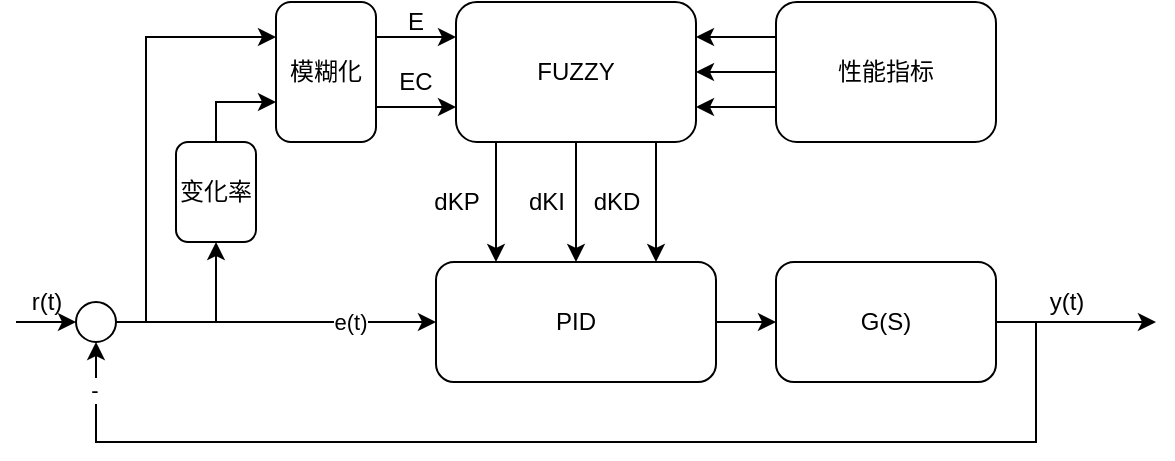 <mxfile version="13.1.11" type="github">
  <diagram id="k1IZCnCZjMCAsr3r2bsj" name="Page-1">
    <mxGraphModel dx="716" dy="350" grid="1" gridSize="10" guides="1" tooltips="1" connect="1" arrows="1" fold="1" page="1" pageScale="1" pageWidth="827" pageHeight="1169" math="0" shadow="0">
      <root>
        <mxCell id="0" />
        <mxCell id="1" parent="0" />
        <mxCell id="gdeIAcKyOvS8LISmcvML-7" style="edgeStyle=orthogonalEdgeStyle;rounded=0;orthogonalLoop=1;jettySize=auto;html=1;entryX=0;entryY=0.5;entryDx=0;entryDy=0;" parent="1" target="gdeIAcKyOvS8LISmcvML-3" edge="1">
          <mxGeometry relative="1" as="geometry">
            <mxPoint x="160" y="290" as="sourcePoint" />
          </mxGeometry>
        </mxCell>
        <mxCell id="gdeIAcKyOvS8LISmcvML-6" style="edgeStyle=orthogonalEdgeStyle;rounded=0;orthogonalLoop=1;jettySize=auto;html=1;exitX=1;exitY=0.5;exitDx=0;exitDy=0;entryX=0;entryY=0.5;entryDx=0;entryDy=0;" parent="1" source="gdeIAcKyOvS8LISmcvML-3" target="5BWeS_tCnwVqCxFv6N7e-6" edge="1">
          <mxGeometry relative="1" as="geometry">
            <Array as="points">
              <mxPoint x="290" y="290" />
              <mxPoint x="290" y="290" />
            </Array>
            <mxPoint x="360" y="290" as="targetPoint" />
          </mxGeometry>
        </mxCell>
        <mxCell id="gdeIAcKyOvS8LISmcvML-24" value="e(t)" style="edgeLabel;html=1;align=center;verticalAlign=middle;resizable=0;points=[];" parent="gdeIAcKyOvS8LISmcvML-6" vertex="1" connectable="0">
          <mxGeometry x="0.288" y="-1" relative="1" as="geometry">
            <mxPoint x="14" y="-1" as="offset" />
          </mxGeometry>
        </mxCell>
        <mxCell id="gdeIAcKyOvS8LISmcvML-12" style="edgeStyle=orthogonalEdgeStyle;rounded=0;orthogonalLoop=1;jettySize=auto;html=1;entryX=0;entryY=0.25;entryDx=0;entryDy=0;" parent="1" target="5BWeS_tCnwVqCxFv6N7e-17" edge="1">
          <mxGeometry relative="1" as="geometry">
            <mxPoint x="225" y="290" as="sourcePoint" />
            <Array as="points">
              <mxPoint x="225" y="148" />
            </Array>
            <mxPoint x="300" y="155" as="targetPoint" />
          </mxGeometry>
        </mxCell>
        <mxCell id="gdeIAcKyOvS8LISmcvML-3" value="" style="ellipse;whiteSpace=wrap;html=1;aspect=fixed;" parent="1" vertex="1">
          <mxGeometry x="190" y="280" width="20" height="20" as="geometry" />
        </mxCell>
        <mxCell id="gdeIAcKyOvS8LISmcvML-9" style="edgeStyle=orthogonalEdgeStyle;rounded=0;orthogonalLoop=1;jettySize=auto;html=1;exitX=0.5;exitY=1;exitDx=0;exitDy=0;entryX=0.5;entryY=0;entryDx=0;entryDy=0;" parent="1" edge="1">
          <mxGeometry relative="1" as="geometry">
            <mxPoint x="440" y="200" as="sourcePoint" />
            <mxPoint x="440" y="260" as="targetPoint" />
          </mxGeometry>
        </mxCell>
        <mxCell id="gdeIAcKyOvS8LISmcvML-10" style="edgeStyle=orthogonalEdgeStyle;rounded=0;orthogonalLoop=1;jettySize=auto;html=1;exitX=0.75;exitY=1;exitDx=0;exitDy=0;entryX=0.75;entryY=0;entryDx=0;entryDy=0;" parent="1" edge="1">
          <mxGeometry relative="1" as="geometry">
            <mxPoint x="480" y="200" as="sourcePoint" />
            <mxPoint x="480" y="260" as="targetPoint" />
          </mxGeometry>
        </mxCell>
        <mxCell id="gdeIAcKyOvS8LISmcvML-8" style="edgeStyle=orthogonalEdgeStyle;rounded=0;orthogonalLoop=1;jettySize=auto;html=1;exitX=0.25;exitY=1;exitDx=0;exitDy=0;entryX=0.25;entryY=0;entryDx=0;entryDy=0;" parent="1" edge="1">
          <mxGeometry relative="1" as="geometry">
            <Array as="points">
              <mxPoint x="400" y="230" />
              <mxPoint x="400" y="230" />
            </Array>
            <mxPoint x="400" y="200" as="sourcePoint" />
            <mxPoint x="400" y="260" as="targetPoint" />
          </mxGeometry>
        </mxCell>
        <mxCell id="gdeIAcKyOvS8LISmcvML-25" value="y(t)" style="text;html=1;align=center;verticalAlign=middle;resizable=0;points=[];autosize=1;" parent="1" vertex="1">
          <mxGeometry x="670" y="270" width="30" height="20" as="geometry" />
        </mxCell>
        <mxCell id="gdeIAcKyOvS8LISmcvML-26" value="r(t)" style="text;html=1;align=center;verticalAlign=middle;resizable=0;points=[];autosize=1;" parent="1" vertex="1">
          <mxGeometry x="160" y="270" width="30" height="20" as="geometry" />
        </mxCell>
        <mxCell id="5BWeS_tCnwVqCxFv6N7e-1" value="dKP" style="text;html=1;align=center;verticalAlign=middle;resizable=0;points=[];autosize=1;" vertex="1" parent="1">
          <mxGeometry x="360" y="220" width="40" height="20" as="geometry" />
        </mxCell>
        <mxCell id="5BWeS_tCnwVqCxFv6N7e-3" value="dKI" style="text;html=1;align=center;verticalAlign=middle;resizable=0;points=[];autosize=1;" vertex="1" parent="1">
          <mxGeometry x="410" y="220" width="30" height="20" as="geometry" />
        </mxCell>
        <mxCell id="5BWeS_tCnwVqCxFv6N7e-4" value="dKD" style="text;html=1;align=center;verticalAlign=middle;resizable=0;points=[];autosize=1;" vertex="1" parent="1">
          <mxGeometry x="440" y="220" width="40" height="20" as="geometry" />
        </mxCell>
        <mxCell id="5BWeS_tCnwVqCxFv6N7e-9" style="edgeStyle=orthogonalEdgeStyle;rounded=0;orthogonalLoop=1;jettySize=auto;html=1;exitX=1;exitY=0.5;exitDx=0;exitDy=0;" edge="1" parent="1" source="5BWeS_tCnwVqCxFv6N7e-5">
          <mxGeometry relative="1" as="geometry">
            <mxPoint x="730" y="290" as="targetPoint" />
          </mxGeometry>
        </mxCell>
        <mxCell id="5BWeS_tCnwVqCxFv6N7e-10" style="edgeStyle=orthogonalEdgeStyle;rounded=0;orthogonalLoop=1;jettySize=auto;html=1;entryX=0.5;entryY=1;entryDx=0;entryDy=0;" edge="1" parent="1" target="gdeIAcKyOvS8LISmcvML-3">
          <mxGeometry relative="1" as="geometry">
            <mxPoint x="670" y="290" as="sourcePoint" />
            <Array as="points">
              <mxPoint x="670" y="350" />
              <mxPoint x="200" y="350" />
            </Array>
          </mxGeometry>
        </mxCell>
        <mxCell id="5BWeS_tCnwVqCxFv6N7e-13" value="-" style="edgeLabel;html=1;align=center;verticalAlign=middle;resizable=0;points=[];" vertex="1" connectable="0" parent="5BWeS_tCnwVqCxFv6N7e-10">
          <mxGeometry x="0.918" y="1" relative="1" as="geometry">
            <mxPoint as="offset" />
          </mxGeometry>
        </mxCell>
        <mxCell id="5BWeS_tCnwVqCxFv6N7e-5" value="G(S)" style="rounded=1;whiteSpace=wrap;html=1;" vertex="1" parent="1">
          <mxGeometry x="540" y="260" width="110" height="60" as="geometry" />
        </mxCell>
        <mxCell id="5BWeS_tCnwVqCxFv6N7e-8" style="edgeStyle=orthogonalEdgeStyle;rounded=0;orthogonalLoop=1;jettySize=auto;html=1;exitX=1;exitY=0.5;exitDx=0;exitDy=0;entryX=0;entryY=0.5;entryDx=0;entryDy=0;" edge="1" parent="1" source="5BWeS_tCnwVqCxFv6N7e-6" target="5BWeS_tCnwVqCxFv6N7e-5">
          <mxGeometry relative="1" as="geometry" />
        </mxCell>
        <mxCell id="5BWeS_tCnwVqCxFv6N7e-6" value="PID" style="rounded=1;whiteSpace=wrap;html=1;" vertex="1" parent="1">
          <mxGeometry x="370" y="260" width="140" height="60" as="geometry" />
        </mxCell>
        <mxCell id="5BWeS_tCnwVqCxFv6N7e-7" value="FUZZY" style="rounded=1;whiteSpace=wrap;html=1;" vertex="1" parent="1">
          <mxGeometry x="380" y="130" width="120" height="70" as="geometry" />
        </mxCell>
        <mxCell id="5BWeS_tCnwVqCxFv6N7e-19" style="edgeStyle=orthogonalEdgeStyle;rounded=0;orthogonalLoop=1;jettySize=auto;html=1;exitX=0.5;exitY=0;exitDx=0;exitDy=0;" edge="1" parent="1" source="5BWeS_tCnwVqCxFv6N7e-14" target="5BWeS_tCnwVqCxFv6N7e-17">
          <mxGeometry relative="1" as="geometry">
            <Array as="points">
              <mxPoint x="260" y="180" />
            </Array>
          </mxGeometry>
        </mxCell>
        <mxCell id="5BWeS_tCnwVqCxFv6N7e-14" value="变化率" style="rounded=1;whiteSpace=wrap;html=1;" vertex="1" parent="1">
          <mxGeometry x="240" y="200" width="40" height="50" as="geometry" />
        </mxCell>
        <mxCell id="5BWeS_tCnwVqCxFv6N7e-16" value="" style="endArrow=classic;html=1;" edge="1" parent="1">
          <mxGeometry width="50" height="50" relative="1" as="geometry">
            <mxPoint x="260" y="290" as="sourcePoint" />
            <mxPoint x="260" y="250" as="targetPoint" />
          </mxGeometry>
        </mxCell>
        <mxCell id="5BWeS_tCnwVqCxFv6N7e-22" style="edgeStyle=orthogonalEdgeStyle;rounded=0;orthogonalLoop=1;jettySize=auto;html=1;exitX=1;exitY=0.25;exitDx=0;exitDy=0;entryX=0;entryY=0.25;entryDx=0;entryDy=0;" edge="1" parent="1" source="5BWeS_tCnwVqCxFv6N7e-17" target="5BWeS_tCnwVqCxFv6N7e-7">
          <mxGeometry relative="1" as="geometry" />
        </mxCell>
        <mxCell id="5BWeS_tCnwVqCxFv6N7e-23" style="edgeStyle=orthogonalEdgeStyle;rounded=0;orthogonalLoop=1;jettySize=auto;html=1;exitX=1;exitY=0.75;exitDx=0;exitDy=0;entryX=0;entryY=0.75;entryDx=0;entryDy=0;" edge="1" parent="1" source="5BWeS_tCnwVqCxFv6N7e-17" target="5BWeS_tCnwVqCxFv6N7e-7">
          <mxGeometry relative="1" as="geometry" />
        </mxCell>
        <mxCell id="5BWeS_tCnwVqCxFv6N7e-17" value="模糊化" style="rounded=1;whiteSpace=wrap;html=1;" vertex="1" parent="1">
          <mxGeometry x="290" y="130" width="50" height="70" as="geometry" />
        </mxCell>
        <mxCell id="5BWeS_tCnwVqCxFv6N7e-26" style="edgeStyle=orthogonalEdgeStyle;rounded=0;orthogonalLoop=1;jettySize=auto;html=1;exitX=0;exitY=0.25;exitDx=0;exitDy=0;entryX=1;entryY=0.25;entryDx=0;entryDy=0;" edge="1" parent="1" source="5BWeS_tCnwVqCxFv6N7e-24" target="5BWeS_tCnwVqCxFv6N7e-7">
          <mxGeometry relative="1" as="geometry" />
        </mxCell>
        <mxCell id="5BWeS_tCnwVqCxFv6N7e-27" style="edgeStyle=orthogonalEdgeStyle;rounded=0;orthogonalLoop=1;jettySize=auto;html=1;exitX=0;exitY=0.5;exitDx=0;exitDy=0;entryX=1;entryY=0.5;entryDx=0;entryDy=0;" edge="1" parent="1" source="5BWeS_tCnwVqCxFv6N7e-24" target="5BWeS_tCnwVqCxFv6N7e-7">
          <mxGeometry relative="1" as="geometry" />
        </mxCell>
        <mxCell id="5BWeS_tCnwVqCxFv6N7e-28" style="edgeStyle=orthogonalEdgeStyle;rounded=0;orthogonalLoop=1;jettySize=auto;html=1;exitX=0;exitY=0.75;exitDx=0;exitDy=0;entryX=1;entryY=0.75;entryDx=0;entryDy=0;" edge="1" parent="1" source="5BWeS_tCnwVqCxFv6N7e-24" target="5BWeS_tCnwVqCxFv6N7e-7">
          <mxGeometry relative="1" as="geometry" />
        </mxCell>
        <mxCell id="5BWeS_tCnwVqCxFv6N7e-24" value="性能指标" style="rounded=1;whiteSpace=wrap;html=1;" vertex="1" parent="1">
          <mxGeometry x="540" y="130" width="110" height="70" as="geometry" />
        </mxCell>
        <mxCell id="5BWeS_tCnwVqCxFv6N7e-29" value="E" style="text;html=1;strokeColor=none;fillColor=none;align=center;verticalAlign=middle;whiteSpace=wrap;rounded=0;" vertex="1" parent="1">
          <mxGeometry x="340" y="130" width="40" height="20" as="geometry" />
        </mxCell>
        <mxCell id="5BWeS_tCnwVqCxFv6N7e-31" value="EC" style="text;html=1;strokeColor=none;fillColor=none;align=center;verticalAlign=middle;whiteSpace=wrap;rounded=0;" vertex="1" parent="1">
          <mxGeometry x="340" y="160" width="40" height="20" as="geometry" />
        </mxCell>
      </root>
    </mxGraphModel>
  </diagram>
</mxfile>
